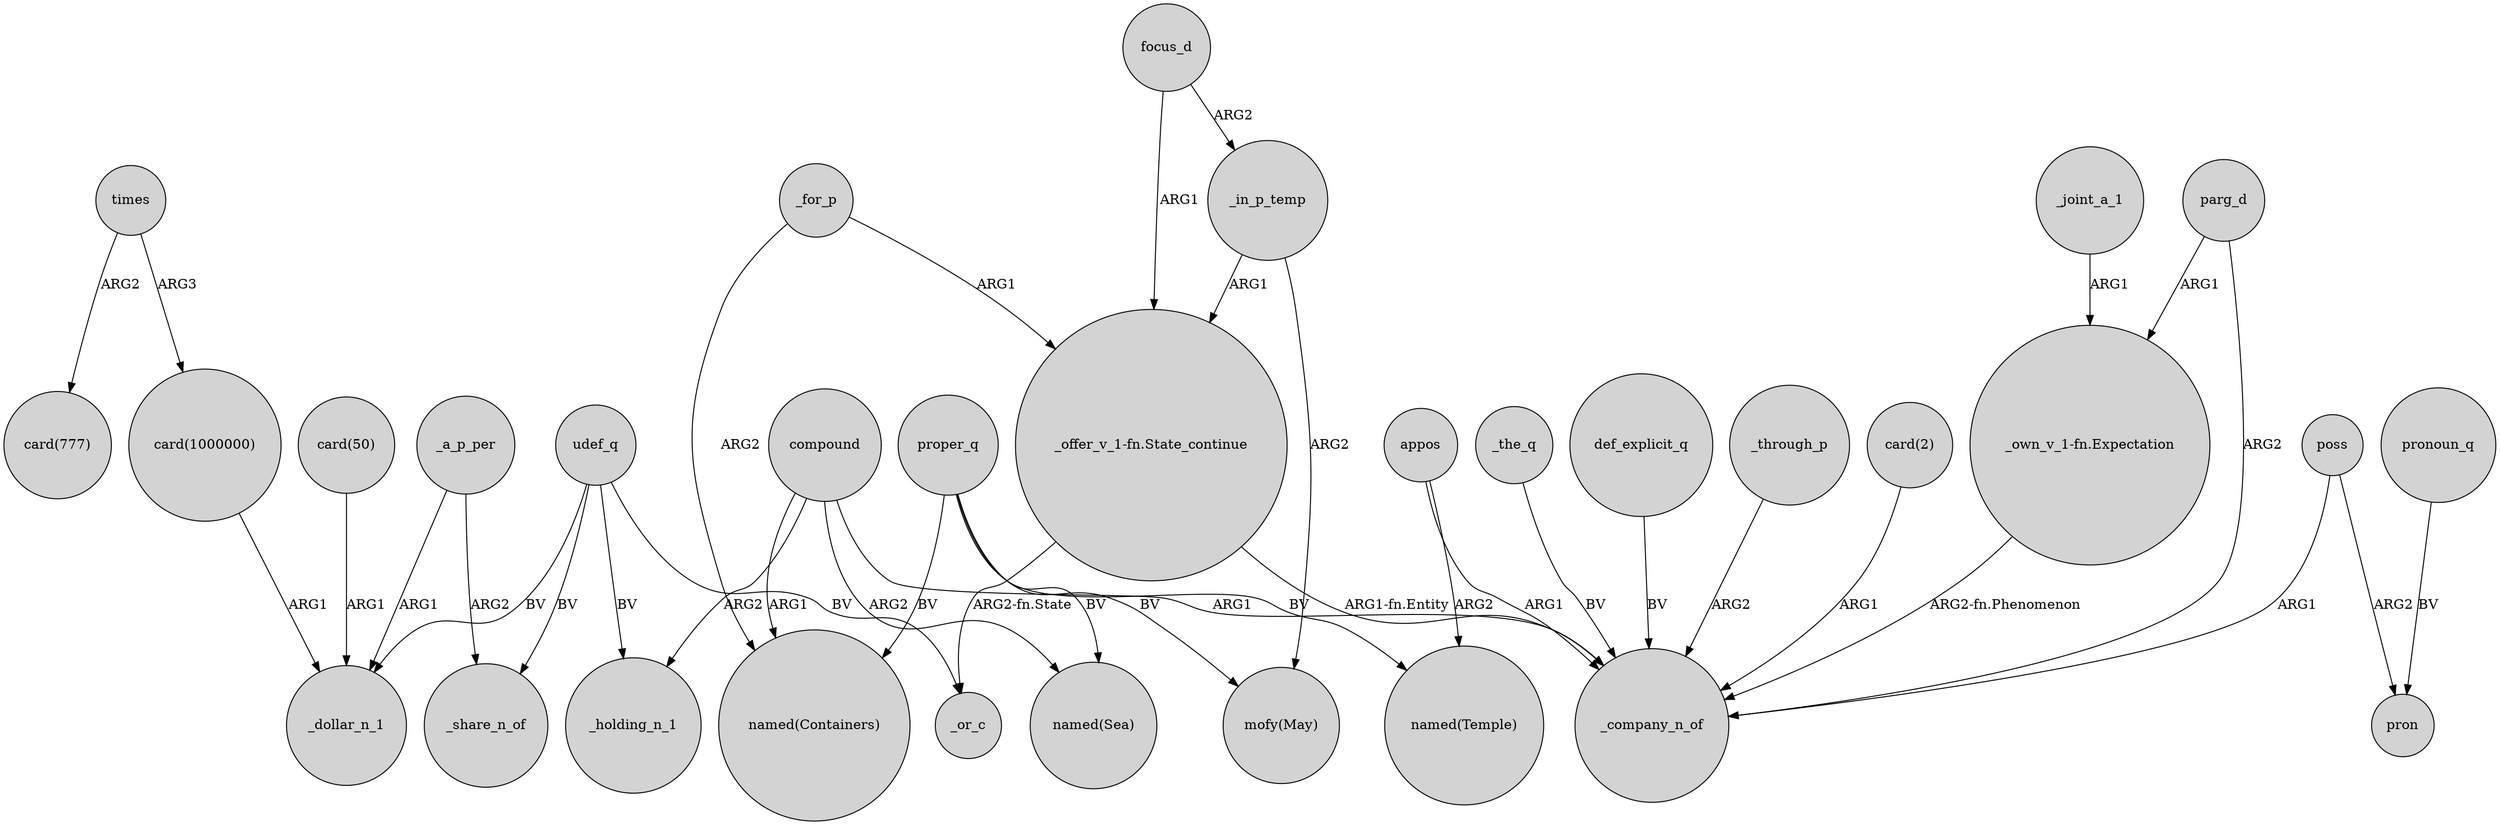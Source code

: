 digraph {
	node [shape=circle style=filled]
	times -> "card(777)" [label=ARG2]
	"card(50)" -> _dollar_n_1 [label=ARG1]
	"_own_v_1-fn.Expectation" -> _company_n_of [label="ARG2-fn.Phenomenon"]
	compound -> "named(Sea)" [label=ARG2]
	appos -> "named(Temple)" [label=ARG2]
	proper_q -> "mofy(May)" [label=BV]
	compound -> "named(Containers)" [label=ARG1]
	_joint_a_1 -> "_own_v_1-fn.Expectation" [label=ARG1]
	udef_q -> _dollar_n_1 [label=BV]
	_in_p_temp -> "_offer_v_1-fn.State_continue" [label=ARG1]
	udef_q -> _or_c [label=BV]
	appos -> _company_n_of [label=ARG1]
	def_explicit_q -> _company_n_of [label=BV]
	_through_p -> _company_n_of [label=ARG2]
	_for_p -> "_offer_v_1-fn.State_continue" [label=ARG1]
	_a_p_per -> _share_n_of [label=ARG2]
	udef_q -> _holding_n_1 [label=BV]
	"card(2)" -> _company_n_of [label=ARG1]
	poss -> _company_n_of [label=ARG1]
	compound -> _company_n_of [label=ARG1]
	parg_d -> "_own_v_1-fn.Expectation" [label=ARG1]
	poss -> pron [label=ARG2]
	_in_p_temp -> "mofy(May)" [label=ARG2]
	parg_d -> _company_n_of [label=ARG2]
	_for_p -> "named(Containers)" [label=ARG2]
	udef_q -> _share_n_of [label=BV]
	compound -> _holding_n_1 [label=ARG2]
	"_offer_v_1-fn.State_continue" -> _or_c [label="ARG2-fn.State"]
	"card(1000000)" -> _dollar_n_1 [label=ARG1]
	proper_q -> "named(Sea)" [label=BV]
	pronoun_q -> pron [label=BV]
	_a_p_per -> _dollar_n_1 [label=ARG1]
	focus_d -> "_offer_v_1-fn.State_continue" [label=ARG1]
	proper_q -> "named(Temple)" [label=BV]
	proper_q -> "named(Containers)" [label=BV]
	times -> "card(1000000)" [label=ARG3]
	_the_q -> _company_n_of [label=BV]
	"_offer_v_1-fn.State_continue" -> _company_n_of [label="ARG1-fn.Entity"]
	focus_d -> _in_p_temp [label=ARG2]
}

